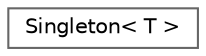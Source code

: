 digraph "类继承关系图"
{
 // LATEX_PDF_SIZE
  bgcolor="transparent";
  edge [fontname=Helvetica,fontsize=10,labelfontname=Helvetica,labelfontsize=10];
  node [fontname=Helvetica,fontsize=10,shape=box,height=0.2,width=0.4];
  rankdir="LR";
  Node0 [id="Node000000",label="Singleton\< T \>",height=0.2,width=0.4,color="grey40", fillcolor="white", style="filled",URL="$class_singleton.html",tooltip="模板单例类"];
}
